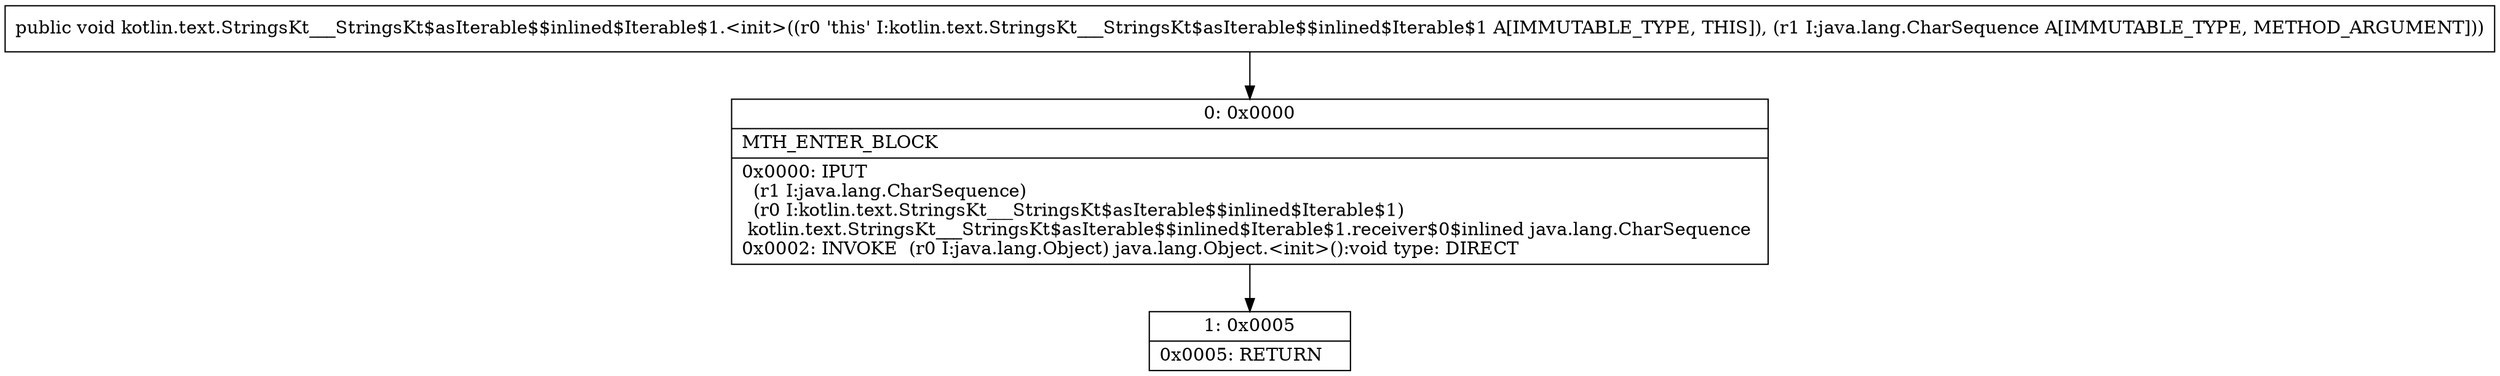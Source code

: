 digraph "CFG forkotlin.text.StringsKt___StringsKt$asIterable$$inlined$Iterable$1.\<init\>(Ljava\/lang\/CharSequence;)V" {
Node_0 [shape=record,label="{0\:\ 0x0000|MTH_ENTER_BLOCK\l|0x0000: IPUT  \l  (r1 I:java.lang.CharSequence)\l  (r0 I:kotlin.text.StringsKt___StringsKt$asIterable$$inlined$Iterable$1)\l kotlin.text.StringsKt___StringsKt$asIterable$$inlined$Iterable$1.receiver$0$inlined java.lang.CharSequence \l0x0002: INVOKE  (r0 I:java.lang.Object) java.lang.Object.\<init\>():void type: DIRECT \l}"];
Node_1 [shape=record,label="{1\:\ 0x0005|0x0005: RETURN   \l}"];
MethodNode[shape=record,label="{public void kotlin.text.StringsKt___StringsKt$asIterable$$inlined$Iterable$1.\<init\>((r0 'this' I:kotlin.text.StringsKt___StringsKt$asIterable$$inlined$Iterable$1 A[IMMUTABLE_TYPE, THIS]), (r1 I:java.lang.CharSequence A[IMMUTABLE_TYPE, METHOD_ARGUMENT])) }"];
MethodNode -> Node_0;
Node_0 -> Node_1;
}

